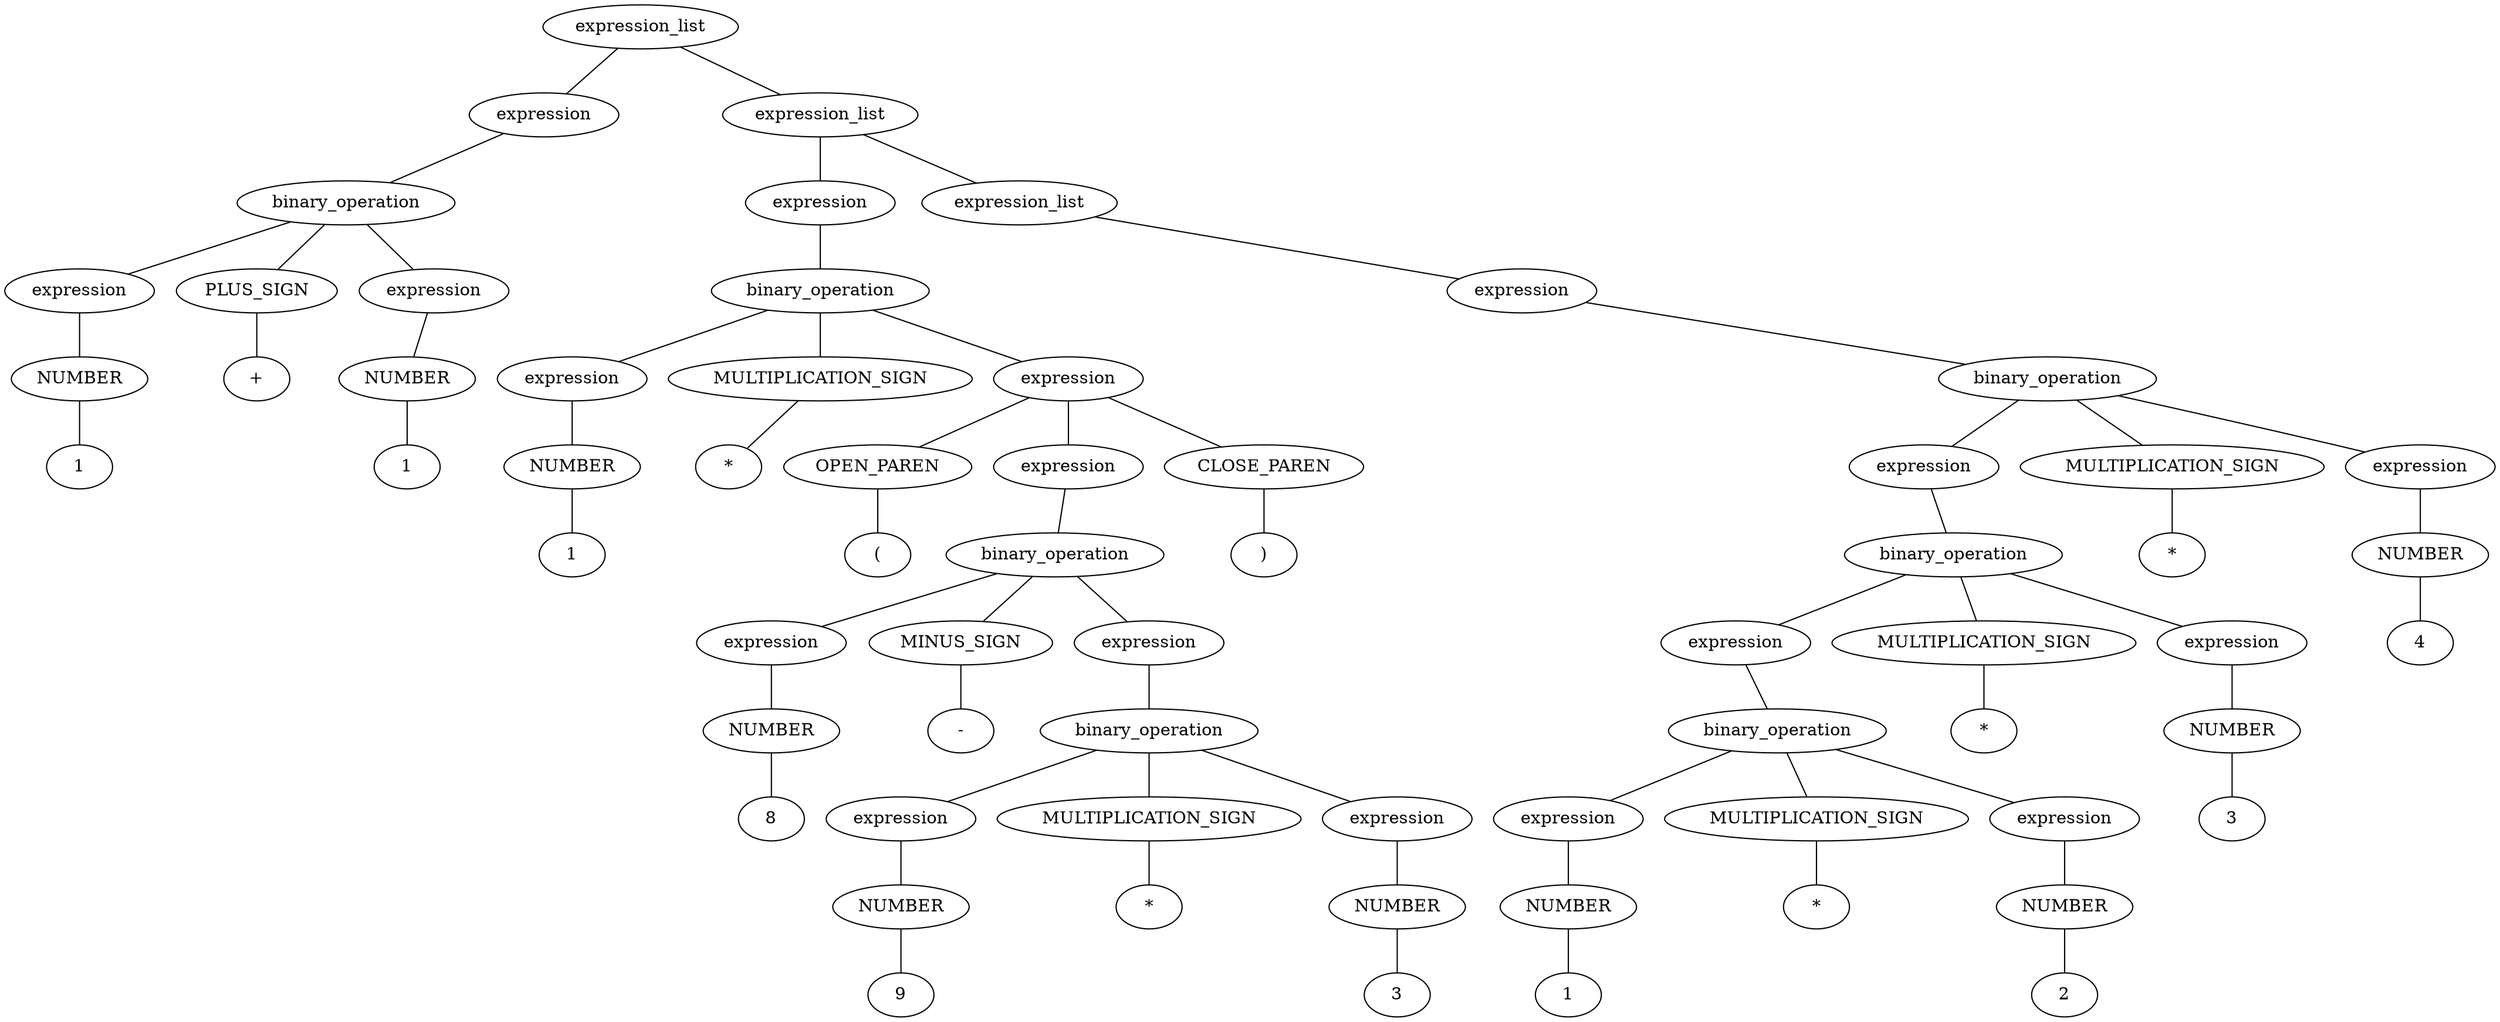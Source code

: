 graph "Program ast" {
	"n7b734da5-52ff-46fa-92ea-353915c8f709" [label=expression_list]
	"n2ec39594-68f2-4295-a117-7fe10a690c5d" [label=expression]
	"n7b734da5-52ff-46fa-92ea-353915c8f709" -- "n2ec39594-68f2-4295-a117-7fe10a690c5d"
	"n15b0afbd-c43c-44d4-bfb7-cb6168143a1b" [label=binary_operation]
	"n2ec39594-68f2-4295-a117-7fe10a690c5d" -- "n15b0afbd-c43c-44d4-bfb7-cb6168143a1b"
	"neb06f464-ae32-4511-84d4-3eef021ca7af" [label=expression]
	"n15b0afbd-c43c-44d4-bfb7-cb6168143a1b" -- "neb06f464-ae32-4511-84d4-3eef021ca7af"
	"n1990485f-95ef-4d89-a138-821116047ae4" [label=NUMBER]
	"neb06f464-ae32-4511-84d4-3eef021ca7af" -- "n1990485f-95ef-4d89-a138-821116047ae4"
	"n29cb4f7b-124d-485d-83b2-4b54d7c03afb" [label=1]
	"n1990485f-95ef-4d89-a138-821116047ae4" -- "n29cb4f7b-124d-485d-83b2-4b54d7c03afb"
	"n9489539c-26e7-428c-938b-41caf7604689" [label=PLUS_SIGN]
	"n15b0afbd-c43c-44d4-bfb7-cb6168143a1b" -- "n9489539c-26e7-428c-938b-41caf7604689"
	"n0daa547e-4af6-49f8-b1ae-f0ed44dad25a" [label="+"]
	"n9489539c-26e7-428c-938b-41caf7604689" -- "n0daa547e-4af6-49f8-b1ae-f0ed44dad25a"
	"n90028a6a-920b-49c6-8436-a8bac31dcb4f" [label=expression]
	"n15b0afbd-c43c-44d4-bfb7-cb6168143a1b" -- "n90028a6a-920b-49c6-8436-a8bac31dcb4f"
	"n062882a0-f9f5-4852-8a35-642712c785df" [label=NUMBER]
	"n90028a6a-920b-49c6-8436-a8bac31dcb4f" -- "n062882a0-f9f5-4852-8a35-642712c785df"
	"n72d7899e-2eab-48a3-9d44-d7d2b1c315da" [label=1]
	"n062882a0-f9f5-4852-8a35-642712c785df" -- "n72d7899e-2eab-48a3-9d44-d7d2b1c315da"
	"nd6c86b2a-7df3-4b45-bbf3-db3df9e1d0f0" [label=expression_list]
	"n7b734da5-52ff-46fa-92ea-353915c8f709" -- "nd6c86b2a-7df3-4b45-bbf3-db3df9e1d0f0"
	"nb1a10c24-2de2-4bf9-b2d9-53b0cb2dbea4" [label=expression]
	"nd6c86b2a-7df3-4b45-bbf3-db3df9e1d0f0" -- "nb1a10c24-2de2-4bf9-b2d9-53b0cb2dbea4"
	"nad177bf9-eff2-4894-9eee-6d11206a74fe" [label=binary_operation]
	"nb1a10c24-2de2-4bf9-b2d9-53b0cb2dbea4" -- "nad177bf9-eff2-4894-9eee-6d11206a74fe"
	"n245c430d-2af8-4162-a939-479471e96a2e" [label=expression]
	"nad177bf9-eff2-4894-9eee-6d11206a74fe" -- "n245c430d-2af8-4162-a939-479471e96a2e"
	"n351c3a3b-2e58-4224-b3e1-94f879908c9f" [label=NUMBER]
	"n245c430d-2af8-4162-a939-479471e96a2e" -- "n351c3a3b-2e58-4224-b3e1-94f879908c9f"
	"nd7d34490-2445-4f9e-93e8-24647e788a8a" [label=1]
	"n351c3a3b-2e58-4224-b3e1-94f879908c9f" -- "nd7d34490-2445-4f9e-93e8-24647e788a8a"
	"naa07a1fc-6877-4919-9215-94300d2cbddd" [label=MULTIPLICATION_SIGN]
	"nad177bf9-eff2-4894-9eee-6d11206a74fe" -- "naa07a1fc-6877-4919-9215-94300d2cbddd"
	"n02926821-ce84-43ae-a713-2c94011d8c5a" [label="*"]
	"naa07a1fc-6877-4919-9215-94300d2cbddd" -- "n02926821-ce84-43ae-a713-2c94011d8c5a"
	"nb806419b-510e-47f3-ab77-b6f8722f089f" [label=expression]
	"nad177bf9-eff2-4894-9eee-6d11206a74fe" -- "nb806419b-510e-47f3-ab77-b6f8722f089f"
	"n75c38365-c21d-4873-943e-3c81ceb217e3" [label=OPEN_PAREN]
	"nb806419b-510e-47f3-ab77-b6f8722f089f" -- "n75c38365-c21d-4873-943e-3c81ceb217e3"
	"n23a62da8-e159-4be5-b9b9-ccf7cd63c5d7" [label="("]
	"n75c38365-c21d-4873-943e-3c81ceb217e3" -- "n23a62da8-e159-4be5-b9b9-ccf7cd63c5d7"
	"nf676ef6b-ef25-462a-ba40-ef351e2c3c49" [label=expression]
	"nb806419b-510e-47f3-ab77-b6f8722f089f" -- "nf676ef6b-ef25-462a-ba40-ef351e2c3c49"
	"n1ddf643c-c25d-42e2-a69b-3b1fb1089a06" [label=binary_operation]
	"nf676ef6b-ef25-462a-ba40-ef351e2c3c49" -- "n1ddf643c-c25d-42e2-a69b-3b1fb1089a06"
	"n40064458-8f94-4a71-8ece-51bffa261621" [label=expression]
	"n1ddf643c-c25d-42e2-a69b-3b1fb1089a06" -- "n40064458-8f94-4a71-8ece-51bffa261621"
	"na1852732-af44-4090-8800-a6ea589e041b" [label=NUMBER]
	"n40064458-8f94-4a71-8ece-51bffa261621" -- "na1852732-af44-4090-8800-a6ea589e041b"
	"n3cf32711-1e39-4d4a-9c4a-709484b75ac8" [label=8]
	"na1852732-af44-4090-8800-a6ea589e041b" -- "n3cf32711-1e39-4d4a-9c4a-709484b75ac8"
	"n18787731-2d05-4c35-b9ec-3aebef477b88" [label=MINUS_SIGN]
	"n1ddf643c-c25d-42e2-a69b-3b1fb1089a06" -- "n18787731-2d05-4c35-b9ec-3aebef477b88"
	"n6d500913-47af-433c-9ec5-e0f5aa51b1c8" [label="-"]
	"n18787731-2d05-4c35-b9ec-3aebef477b88" -- "n6d500913-47af-433c-9ec5-e0f5aa51b1c8"
	"nc39f489e-bf9f-4cd9-a6e6-942cf6d5eb07" [label=expression]
	"n1ddf643c-c25d-42e2-a69b-3b1fb1089a06" -- "nc39f489e-bf9f-4cd9-a6e6-942cf6d5eb07"
	"nf496b140-fa00-4c37-83a4-54f553ec339a" [label=binary_operation]
	"nc39f489e-bf9f-4cd9-a6e6-942cf6d5eb07" -- "nf496b140-fa00-4c37-83a4-54f553ec339a"
	"ne5678615-8d6a-436d-8aa9-c03125805367" [label=expression]
	"nf496b140-fa00-4c37-83a4-54f553ec339a" -- "ne5678615-8d6a-436d-8aa9-c03125805367"
	"n3a9c7814-2166-4b6e-9814-142223d5334d" [label=NUMBER]
	"ne5678615-8d6a-436d-8aa9-c03125805367" -- "n3a9c7814-2166-4b6e-9814-142223d5334d"
	"nd03c159e-7f22-43ac-853c-47df2546148c" [label=9]
	"n3a9c7814-2166-4b6e-9814-142223d5334d" -- "nd03c159e-7f22-43ac-853c-47df2546148c"
	"n11755016-c246-48c9-b988-7e6d9417de19" [label=MULTIPLICATION_SIGN]
	"nf496b140-fa00-4c37-83a4-54f553ec339a" -- "n11755016-c246-48c9-b988-7e6d9417de19"
	"nc40942f0-6b43-497c-a626-de63bbcf7f43" [label="*"]
	"n11755016-c246-48c9-b988-7e6d9417de19" -- "nc40942f0-6b43-497c-a626-de63bbcf7f43"
	"n6f1a1c6d-f95b-42b3-affc-c7f7e34cbe26" [label=expression]
	"nf496b140-fa00-4c37-83a4-54f553ec339a" -- "n6f1a1c6d-f95b-42b3-affc-c7f7e34cbe26"
	"n7519e29f-132e-46da-99ef-393285c933fe" [label=NUMBER]
	"n6f1a1c6d-f95b-42b3-affc-c7f7e34cbe26" -- "n7519e29f-132e-46da-99ef-393285c933fe"
	"nb7b1b894-0a8a-44fe-87ca-d1b8c77c1c79" [label=3]
	"n7519e29f-132e-46da-99ef-393285c933fe" -- "nb7b1b894-0a8a-44fe-87ca-d1b8c77c1c79"
	"n55487fcd-e7c0-4f3b-a948-7188a05c833e" [label=CLOSE_PAREN]
	"nb806419b-510e-47f3-ab77-b6f8722f089f" -- "n55487fcd-e7c0-4f3b-a948-7188a05c833e"
	"n0daf7ae8-c85d-45a4-86bf-0c99211ec947" [label=")"]
	"n55487fcd-e7c0-4f3b-a948-7188a05c833e" -- "n0daf7ae8-c85d-45a4-86bf-0c99211ec947"
	"n54a85981-3294-4822-8fce-af784d097d4f" [label=expression_list]
	"nd6c86b2a-7df3-4b45-bbf3-db3df9e1d0f0" -- "n54a85981-3294-4822-8fce-af784d097d4f"
	"n2cdc5e35-0d47-4917-96e9-3bdc6031fccb" [label=expression]
	"n54a85981-3294-4822-8fce-af784d097d4f" -- "n2cdc5e35-0d47-4917-96e9-3bdc6031fccb"
	"n11079762-a161-4089-8c7d-3769895160ac" [label=binary_operation]
	"n2cdc5e35-0d47-4917-96e9-3bdc6031fccb" -- "n11079762-a161-4089-8c7d-3769895160ac"
	"nd944d71c-5749-4fce-866e-95d50aea71ff" [label=expression]
	"n11079762-a161-4089-8c7d-3769895160ac" -- "nd944d71c-5749-4fce-866e-95d50aea71ff"
	"n3fee15d0-9809-4017-aac6-01d0fd00b5ce" [label=binary_operation]
	"nd944d71c-5749-4fce-866e-95d50aea71ff" -- "n3fee15d0-9809-4017-aac6-01d0fd00b5ce"
	"n6475c5f5-38d0-4d09-9861-a33cd61db487" [label=expression]
	"n3fee15d0-9809-4017-aac6-01d0fd00b5ce" -- "n6475c5f5-38d0-4d09-9861-a33cd61db487"
	"nbd8ef3e3-2aa6-488c-ac99-9050907524af" [label=binary_operation]
	"n6475c5f5-38d0-4d09-9861-a33cd61db487" -- "nbd8ef3e3-2aa6-488c-ac99-9050907524af"
	"n4246d830-e1bd-412b-bf5c-1354361986ed" [label=expression]
	"nbd8ef3e3-2aa6-488c-ac99-9050907524af" -- "n4246d830-e1bd-412b-bf5c-1354361986ed"
	"nd80d6b44-701f-46d0-b804-3ef496fc1f6c" [label=NUMBER]
	"n4246d830-e1bd-412b-bf5c-1354361986ed" -- "nd80d6b44-701f-46d0-b804-3ef496fc1f6c"
	"n1913e42b-3457-4599-ad56-2d93a20508d2" [label=1]
	"nd80d6b44-701f-46d0-b804-3ef496fc1f6c" -- "n1913e42b-3457-4599-ad56-2d93a20508d2"
	"nbd76541a-14cf-46ed-b192-398473f4ca7e" [label=MULTIPLICATION_SIGN]
	"nbd8ef3e3-2aa6-488c-ac99-9050907524af" -- "nbd76541a-14cf-46ed-b192-398473f4ca7e"
	"nb2d8cd1f-7ca9-4d70-a69d-0ad71f191415" [label="*"]
	"nbd76541a-14cf-46ed-b192-398473f4ca7e" -- "nb2d8cd1f-7ca9-4d70-a69d-0ad71f191415"
	"nd73eba8a-7da5-4b8e-901f-a0981bca99f9" [label=expression]
	"nbd8ef3e3-2aa6-488c-ac99-9050907524af" -- "nd73eba8a-7da5-4b8e-901f-a0981bca99f9"
	"nb7f01913-5967-4dc7-a06e-d50d776623b9" [label=NUMBER]
	"nd73eba8a-7da5-4b8e-901f-a0981bca99f9" -- "nb7f01913-5967-4dc7-a06e-d50d776623b9"
	"n85659e9e-6bc1-416d-970d-295adc7418de" [label=2]
	"nb7f01913-5967-4dc7-a06e-d50d776623b9" -- "n85659e9e-6bc1-416d-970d-295adc7418de"
	"n136a0034-7812-4bed-843c-bc642497bc84" [label=MULTIPLICATION_SIGN]
	"n3fee15d0-9809-4017-aac6-01d0fd00b5ce" -- "n136a0034-7812-4bed-843c-bc642497bc84"
	"n7c548f88-5682-4e4f-8802-d1f676109098" [label="*"]
	"n136a0034-7812-4bed-843c-bc642497bc84" -- "n7c548f88-5682-4e4f-8802-d1f676109098"
	"n99d91015-9172-4cc0-9829-b9f688ef5987" [label=expression]
	"n3fee15d0-9809-4017-aac6-01d0fd00b5ce" -- "n99d91015-9172-4cc0-9829-b9f688ef5987"
	"nb7ddc308-6c7f-44f4-97af-f85e1a386504" [label=NUMBER]
	"n99d91015-9172-4cc0-9829-b9f688ef5987" -- "nb7ddc308-6c7f-44f4-97af-f85e1a386504"
	"n0a428849-d248-415e-a330-60f6036ae170" [label=3]
	"nb7ddc308-6c7f-44f4-97af-f85e1a386504" -- "n0a428849-d248-415e-a330-60f6036ae170"
	"ncb703d79-dcb9-4a56-b5d4-9e7c59c53383" [label=MULTIPLICATION_SIGN]
	"n11079762-a161-4089-8c7d-3769895160ac" -- "ncb703d79-dcb9-4a56-b5d4-9e7c59c53383"
	"nd9e5af7c-e498-4789-8cef-213a97a80ee5" [label="*"]
	"ncb703d79-dcb9-4a56-b5d4-9e7c59c53383" -- "nd9e5af7c-e498-4789-8cef-213a97a80ee5"
	"nda3b443e-59a8-4871-a45c-f0f6cbfe5428" [label=expression]
	"n11079762-a161-4089-8c7d-3769895160ac" -- "nda3b443e-59a8-4871-a45c-f0f6cbfe5428"
	"nfb5f8988-1859-454f-9445-acc2b520e1b2" [label=NUMBER]
	"nda3b443e-59a8-4871-a45c-f0f6cbfe5428" -- "nfb5f8988-1859-454f-9445-acc2b520e1b2"
	"n27bb1107-678e-476b-8684-352a69772291" [label=4]
	"nfb5f8988-1859-454f-9445-acc2b520e1b2" -- "n27bb1107-678e-476b-8684-352a69772291"
}
